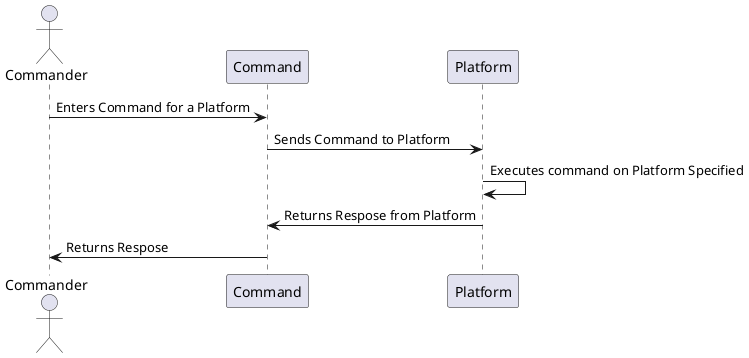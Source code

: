 @startuml ASP.NET Microservice Application

actor "Commander" as CommandUser
participant "Command"
participant "Platform"

CommandUser -> Command : Enters Command for a Platform

Command -> Platform : Sends Command to Platform

Platform -> Platform : Executes command on Platform Specified

Platform -> Command : Returns Respose from Platform

Command -> CommandUser : Returns Respose

@enduml